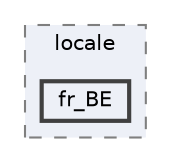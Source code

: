 digraph "C:/Users/LukeMabie/documents/Development/Password_Saver_Using_Django-master/venv/Lib/site-packages/django/conf/locale/fr_BE"
{
 // LATEX_PDF_SIZE
  bgcolor="transparent";
  edge [fontname=Helvetica,fontsize=10,labelfontname=Helvetica,labelfontsize=10];
  node [fontname=Helvetica,fontsize=10,shape=box,height=0.2,width=0.4];
  compound=true
  subgraph clusterdir_6ae4708f427b9ff73e5313b131df1071 {
    graph [ bgcolor="#edf0f7", pencolor="grey50", label="locale", fontname=Helvetica,fontsize=10 style="filled,dashed", URL="dir_6ae4708f427b9ff73e5313b131df1071.html",tooltip=""]
  dir_05b641e6ab8a730b95c9867f15645cb5 [label="fr_BE", fillcolor="#edf0f7", color="grey25", style="filled,bold", URL="dir_05b641e6ab8a730b95c9867f15645cb5.html",tooltip=""];
  }
}
